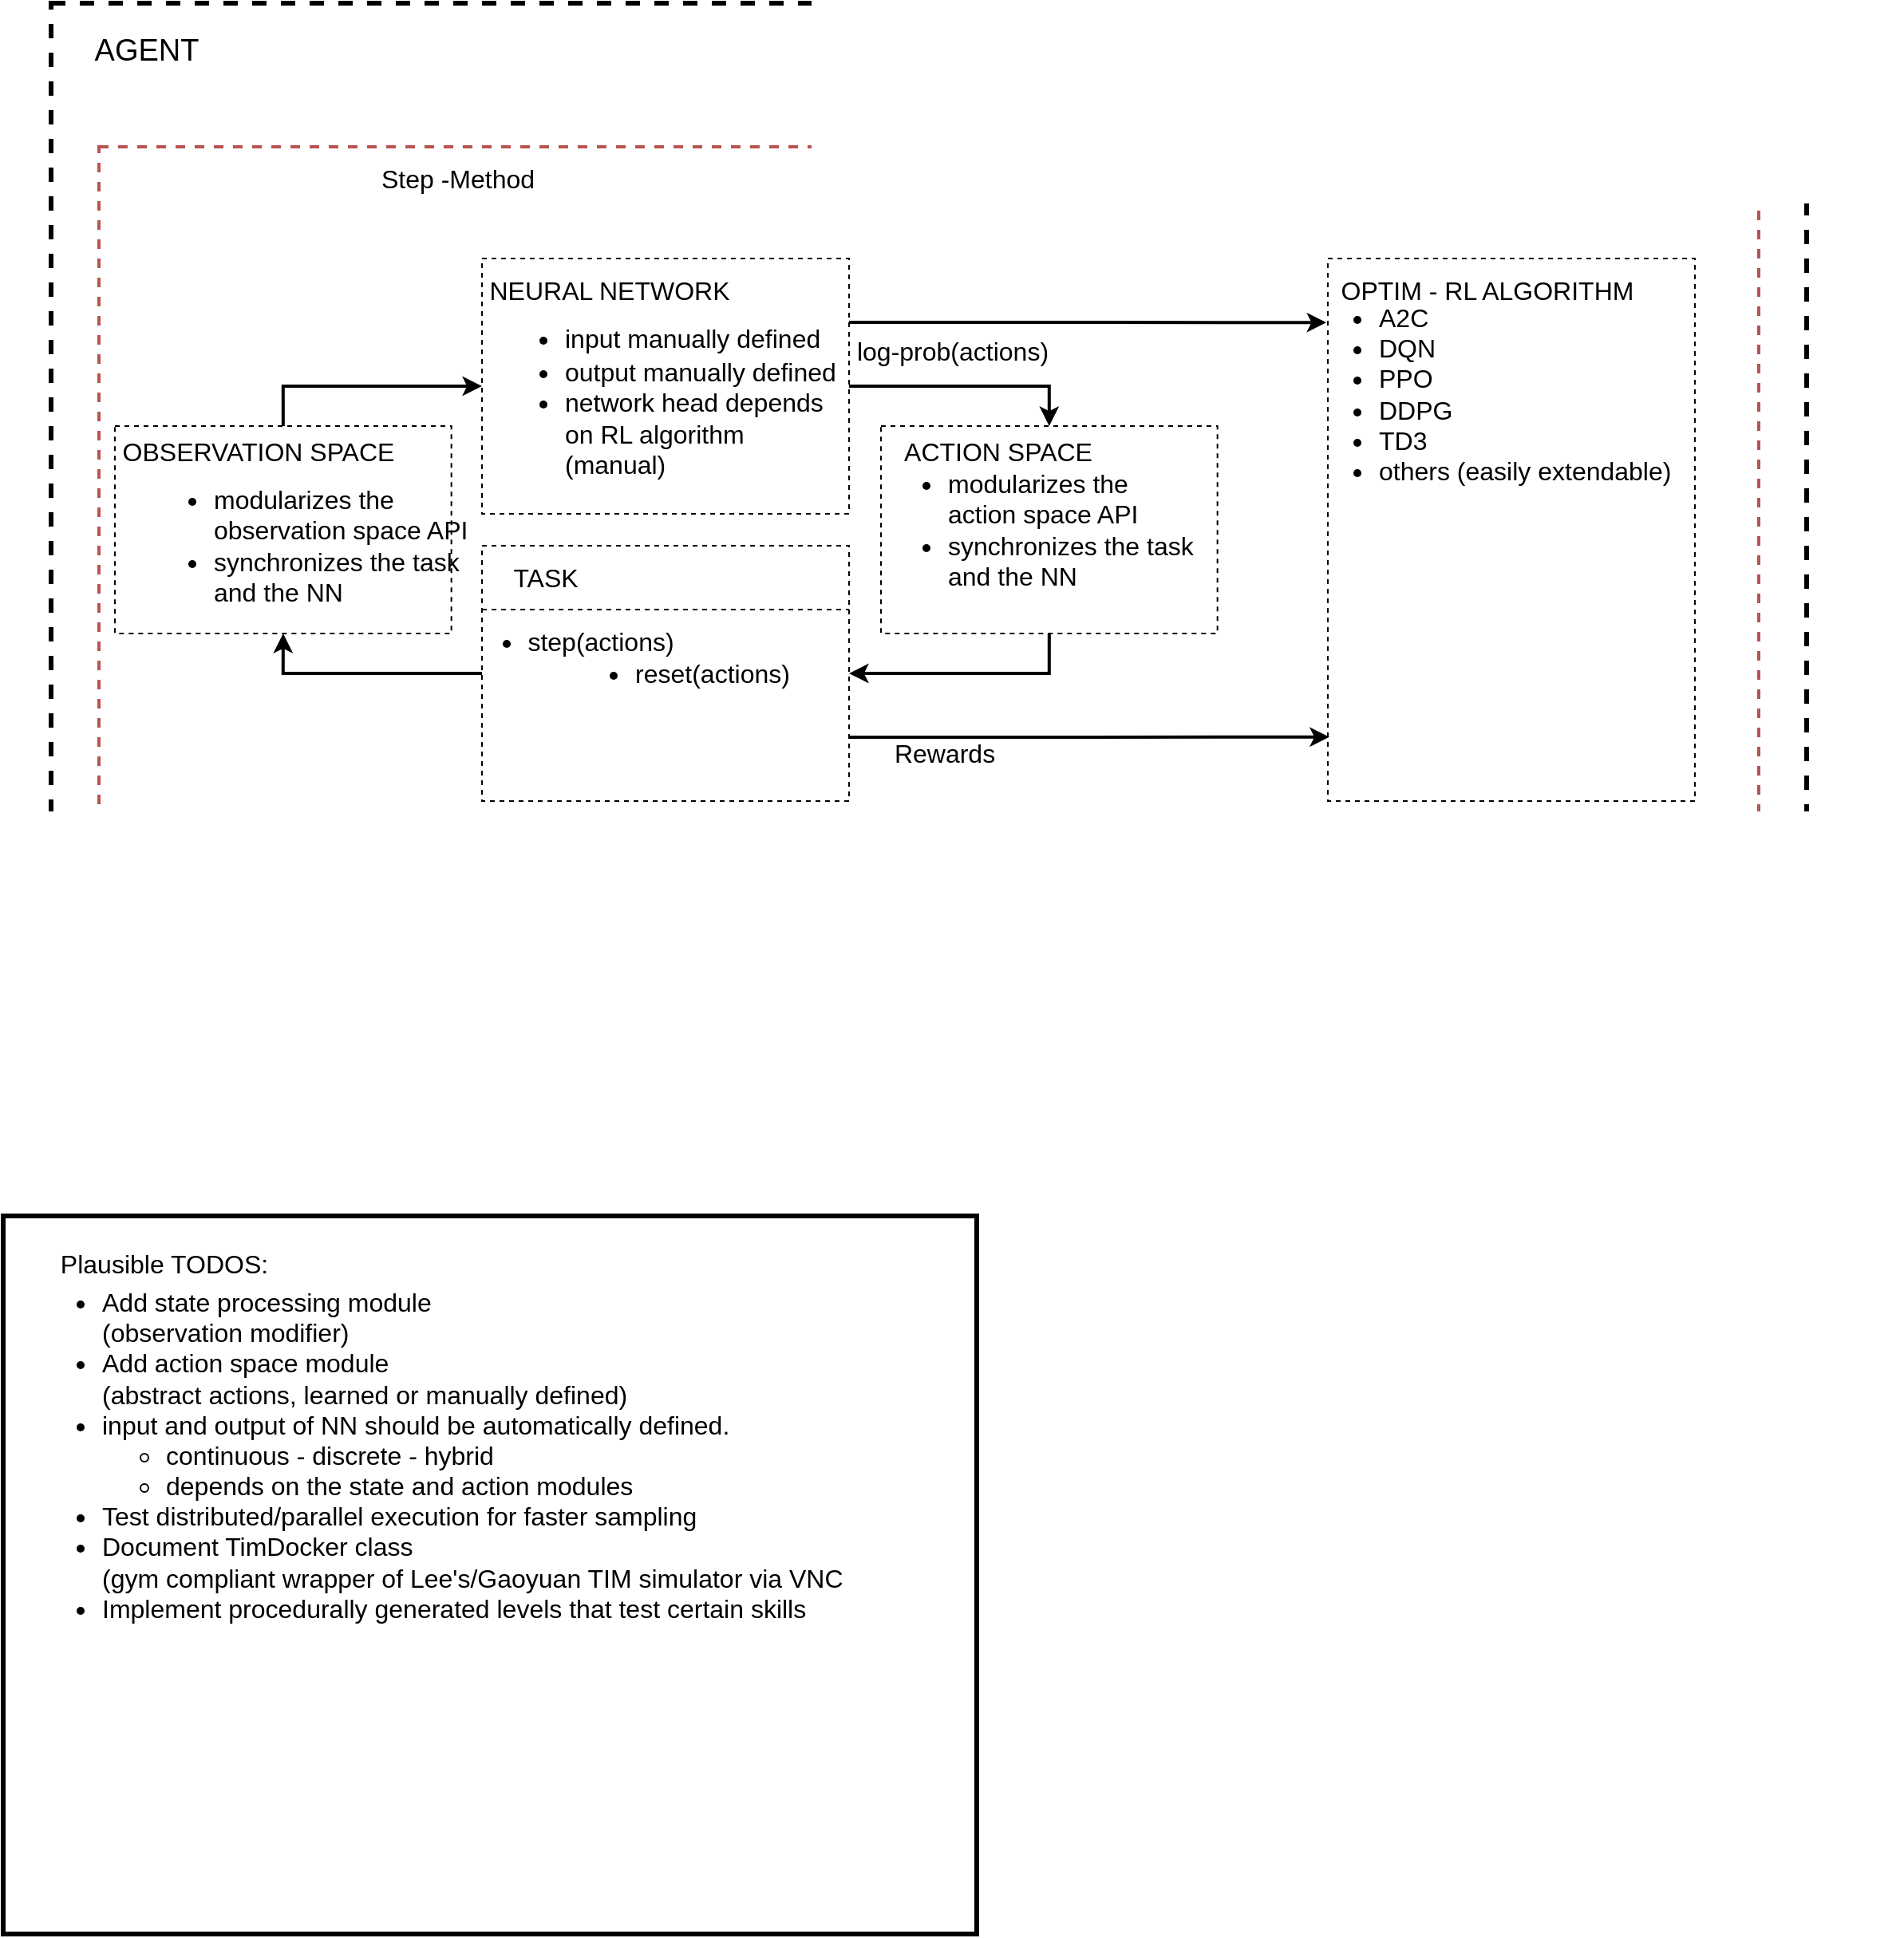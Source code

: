 <mxfile version="13.6.10" type="github">
  <diagram id="azBLTt9X_g9BV_F1x30R" name="Page-1">
    <mxGraphModel dx="2916" dy="771" grid="1" gridSize="10" guides="1" tooltips="1" connect="1" arrows="1" fold="1" page="1" pageScale="1" pageWidth="850" pageHeight="1100" math="0" shadow="0">
      <root>
        <mxCell id="0" />
        <mxCell id="1" parent="0" />
        <mxCell id="YtY6zPXFFSkN8KXmVOl3-5" value="" style="group" parent="1" vertex="1" connectable="0">
          <mxGeometry x="-350" y="210" width="1160" height="910" as="geometry" />
        </mxCell>
        <mxCell id="YtY6zPXFFSkN8KXmVOl3-1" value="" style="rounded=0;whiteSpace=wrap;html=1;dashed=1;fillColor=none;strokeWidth=3;" parent="YtY6zPXFFSkN8KXmVOl3-5" vertex="1">
          <mxGeometry width="1100" height="630" as="geometry" />
        </mxCell>
        <mxCell id="YtY6zPXFFSkN8KXmVOl3-11" value="" style="rounded=0;whiteSpace=wrap;html=1;dashed=1;strokeWidth=2;fontSize=16;strokeColor=#b85450;fillColor=none;" parent="YtY6zPXFFSkN8KXmVOl3-5" vertex="1">
          <mxGeometry x="30" y="90" width="1040" height="510" as="geometry" />
        </mxCell>
        <mxCell id="YtY6zPXFFSkN8KXmVOl3-2" value="AGENT" style="text;html=1;strokeColor=none;fillColor=none;align=center;verticalAlign=middle;whiteSpace=wrap;rounded=0;dashed=1;fontSize=19;" parent="YtY6zPXFFSkN8KXmVOl3-5" vertex="1">
          <mxGeometry x="40" y="20" width="40" height="20" as="geometry" />
        </mxCell>
        <mxCell id="YtY6zPXFFSkN8KXmVOl3-7" value="" style="group" parent="YtY6zPXFFSkN8KXmVOl3-5" vertex="1" connectable="0">
          <mxGeometry x="270" y="160" width="240" height="160" as="geometry" />
        </mxCell>
        <mxCell id="YtY6zPXFFSkN8KXmVOl3-8" value="" style="rounded=0;whiteSpace=wrap;html=1;dashed=1;fillColor=none;strokeWidth=1;" parent="YtY6zPXFFSkN8KXmVOl3-7" vertex="1">
          <mxGeometry width="230" height="160" as="geometry" />
        </mxCell>
        <mxCell id="YtY6zPXFFSkN8KXmVOl3-9" value="NEURAL NETWORK" style="text;html=1;strokeColor=none;fillColor=none;align=center;verticalAlign=middle;whiteSpace=wrap;rounded=0;dashed=1;fontSize=16;" parent="YtY6zPXFFSkN8KXmVOl3-7" vertex="1">
          <mxGeometry y="10" width="160" height="20" as="geometry" />
        </mxCell>
        <mxCell id="YtY6zPXFFSkN8KXmVOl3-12" value="Step -Method" style="text;html=1;strokeColor=none;fillColor=none;align=center;verticalAlign=middle;whiteSpace=wrap;rounded=0;dashed=1;fontSize=16;" parent="YtY6zPXFFSkN8KXmVOl3-5" vertex="1">
          <mxGeometry x="200" y="100" width="110" height="20" as="geometry" />
        </mxCell>
        <mxCell id="YtY6zPXFFSkN8KXmVOl3-6" value="" style="group" parent="YtY6zPXFFSkN8KXmVOl3-5" vertex="1" connectable="0">
          <mxGeometry x="270" y="340" width="230" height="160" as="geometry" />
        </mxCell>
        <mxCell id="YtY6zPXFFSkN8KXmVOl3-3" value="" style="rounded=0;whiteSpace=wrap;html=1;dashed=1;fillColor=none;strokeWidth=1;" parent="YtY6zPXFFSkN8KXmVOl3-6" vertex="1">
          <mxGeometry width="230" height="160" as="geometry" />
        </mxCell>
        <mxCell id="YtY6zPXFFSkN8KXmVOl3-4" value="TASK" style="text;html=1;strokeColor=none;fillColor=none;align=center;verticalAlign=middle;whiteSpace=wrap;rounded=0;dashed=1;fontSize=16;" parent="YtY6zPXFFSkN8KXmVOl3-6" vertex="1">
          <mxGeometry x="20" y="10" width="40" height="20" as="geometry" />
        </mxCell>
        <mxCell id="YtY6zPXFFSkN8KXmVOl3-33" value="" style="endArrow=none;dashed=1;html=1;strokeWidth=1;fontSize=16;exitX=0;exitY=0.25;exitDx=0;exitDy=0;entryX=1;entryY=0.25;entryDx=0;entryDy=0;" parent="YtY6zPXFFSkN8KXmVOl3-6" source="YtY6zPXFFSkN8KXmVOl3-3" target="YtY6zPXFFSkN8KXmVOl3-3" edge="1">
          <mxGeometry width="50" height="50" relative="1" as="geometry">
            <mxPoint x="50" y="60" as="sourcePoint" />
            <mxPoint x="100" y="10" as="targetPoint" />
          </mxGeometry>
        </mxCell>
        <mxCell id="YtY6zPXFFSkN8KXmVOl3-34" value="&lt;ul&gt;&lt;li&gt;step(actions)&lt;/li&gt;&lt;/ul&gt;" style="text;html=1;strokeColor=none;fillColor=none;align=center;verticalAlign=middle;whiteSpace=wrap;rounded=0;dashed=1;fontSize=16;" parent="YtY6zPXFFSkN8KXmVOl3-6" vertex="1">
          <mxGeometry x="-20" y="50" width="149" height="20" as="geometry" />
        </mxCell>
        <mxCell id="YtY6zPXFFSkN8KXmVOl3-36" value="&lt;ul&gt;&lt;li&gt;reset(actions)&lt;/li&gt;&lt;/ul&gt;" style="text;html=1;strokeColor=none;fillColor=none;align=center;verticalAlign=middle;whiteSpace=wrap;rounded=0;dashed=1;fontSize=16;" parent="YtY6zPXFFSkN8KXmVOl3-6" vertex="1">
          <mxGeometry x="50" y="70" width="149" height="20" as="geometry" />
        </mxCell>
        <mxCell id="YtY6zPXFFSkN8KXmVOl3-27" style="edgeStyle=orthogonalEdgeStyle;rounded=0;orthogonalLoop=1;jettySize=auto;html=1;exitX=1;exitY=0.75;exitDx=0;exitDy=0;entryX=0.004;entryY=0.882;entryDx=0;entryDy=0;entryPerimeter=0;strokeWidth=2;fontSize=16;" parent="YtY6zPXFFSkN8KXmVOl3-5" source="YtY6zPXFFSkN8KXmVOl3-3" target="YtY6zPXFFSkN8KXmVOl3-25" edge="1">
          <mxGeometry relative="1" as="geometry" />
        </mxCell>
        <mxCell id="YtY6zPXFFSkN8KXmVOl3-28" style="edgeStyle=orthogonalEdgeStyle;rounded=0;orthogonalLoop=1;jettySize=auto;html=1;exitX=1;exitY=0.25;exitDx=0;exitDy=0;entryX=-0.004;entryY=0.118;entryDx=0;entryDy=0;entryPerimeter=0;strokeWidth=2;fontSize=16;" parent="YtY6zPXFFSkN8KXmVOl3-5" source="YtY6zPXFFSkN8KXmVOl3-8" target="YtY6zPXFFSkN8KXmVOl3-25" edge="1">
          <mxGeometry relative="1" as="geometry" />
        </mxCell>
        <mxCell id="YtY6zPXFFSkN8KXmVOl3-29" value="Rewards" style="text;html=1;strokeColor=none;fillColor=none;align=center;verticalAlign=middle;whiteSpace=wrap;rounded=0;dashed=1;fontSize=16;" parent="YtY6zPXFFSkN8KXmVOl3-5" vertex="1">
          <mxGeometry x="540" y="460" width="40" height="20" as="geometry" />
        </mxCell>
        <mxCell id="YtY6zPXFFSkN8KXmVOl3-31" value="log-prob(actions)" style="text;html=1;strokeColor=none;fillColor=none;align=center;verticalAlign=middle;whiteSpace=wrap;rounded=0;dashed=1;fontSize=16;" parent="YtY6zPXFFSkN8KXmVOl3-5" vertex="1">
          <mxGeometry x="495" y="208" width="140" height="20" as="geometry" />
        </mxCell>
        <mxCell id="YtY6zPXFFSkN8KXmVOl3-24" value="" style="group" parent="YtY6zPXFFSkN8KXmVOl3-5" vertex="1" connectable="0">
          <mxGeometry x="800" y="160" width="240" height="340" as="geometry" />
        </mxCell>
        <mxCell id="YtY6zPXFFSkN8KXmVOl3-25" value="" style="rounded=0;whiteSpace=wrap;html=1;dashed=1;fillColor=none;strokeWidth=1;" parent="YtY6zPXFFSkN8KXmVOl3-24" vertex="1">
          <mxGeometry width="230" height="340" as="geometry" />
        </mxCell>
        <mxCell id="YtY6zPXFFSkN8KXmVOl3-26" value="OPTIM - RL ALGORITHM" style="text;html=1;strokeColor=none;fillColor=none;align=center;verticalAlign=middle;whiteSpace=wrap;rounded=0;dashed=1;fontSize=16;" parent="YtY6zPXFFSkN8KXmVOl3-24" vertex="1">
          <mxGeometry y="10" width="200" height="20" as="geometry" />
        </mxCell>
        <mxCell id="YtY6zPXFFSkN8KXmVOl3-37" value="&lt;ul&gt;&lt;li&gt;A2C&lt;br&gt;&lt;/li&gt;&lt;li&gt;DQN&lt;/li&gt;&lt;li&gt;PPO&lt;/li&gt;&lt;li&gt;DDPG&lt;/li&gt;&lt;li&gt;TD3&lt;/li&gt;&lt;li&gt;others (easily extendable)&lt;/li&gt;&lt;/ul&gt;" style="text;html=1;strokeColor=none;fillColor=none;align=left;verticalAlign=middle;whiteSpace=wrap;rounded=0;dashed=1;fontSize=16;" parent="YtY6zPXFFSkN8KXmVOl3-24" vertex="1">
          <mxGeometry x="-10" y="40" width="230" height="90" as="geometry" />
        </mxCell>
        <mxCell id="ZuEG2Wix0FtwSibVSC9c-11" style="edgeStyle=orthogonalEdgeStyle;rounded=0;orthogonalLoop=1;jettySize=auto;html=1;exitX=1;exitY=0.5;exitDx=0;exitDy=0;entryX=0.5;entryY=0;entryDx=0;entryDy=0;strokeWidth=2;" edge="1" parent="YtY6zPXFFSkN8KXmVOl3-5" source="YtY6zPXFFSkN8KXmVOl3-8" target="ZuEG2Wix0FtwSibVSC9c-4">
          <mxGeometry relative="1" as="geometry" />
        </mxCell>
        <mxCell id="ZuEG2Wix0FtwSibVSC9c-12" style="edgeStyle=orthogonalEdgeStyle;rounded=0;orthogonalLoop=1;jettySize=auto;html=1;exitX=0.5;exitY=1;exitDx=0;exitDy=0;entryX=1;entryY=0.5;entryDx=0;entryDy=0;strokeWidth=2;" edge="1" parent="YtY6zPXFFSkN8KXmVOl3-5" source="ZuEG2Wix0FtwSibVSC9c-4" target="YtY6zPXFFSkN8KXmVOl3-3">
          <mxGeometry relative="1" as="geometry" />
        </mxCell>
        <mxCell id="ZuEG2Wix0FtwSibVSC9c-13" value="" style="group" vertex="1" connectable="0" parent="YtY6zPXFFSkN8KXmVOl3-5">
          <mxGeometry x="40" y="265" width="220" height="130" as="geometry" />
        </mxCell>
        <mxCell id="ZuEG2Wix0FtwSibVSC9c-14" value="" style="rounded=0;whiteSpace=wrap;html=1;dashed=1;fillColor=none;strokeWidth=1;" vertex="1" parent="ZuEG2Wix0FtwSibVSC9c-13">
          <mxGeometry width="210.833" height="130" as="geometry" />
        </mxCell>
        <mxCell id="ZuEG2Wix0FtwSibVSC9c-15" value="OBSERVATION SPACE" style="text;html=1;strokeColor=none;fillColor=none;align=center;verticalAlign=middle;whiteSpace=wrap;rounded=0;dashed=1;fontSize=16;" vertex="1" parent="ZuEG2Wix0FtwSibVSC9c-13">
          <mxGeometry y="8.13" width="180" height="16.25" as="geometry" />
        </mxCell>
        <mxCell id="ZuEG2Wix0FtwSibVSC9c-16" value="&lt;div&gt;&lt;br&gt;&lt;/div&gt;" style="text;html=1;strokeColor=none;fillColor=none;align=left;verticalAlign=middle;whiteSpace=wrap;rounded=0;dashed=1;fontSize=16;" vertex="1" parent="ZuEG2Wix0FtwSibVSC9c-13">
          <mxGeometry x="-9.167" y="73.125" width="201.667" height="16.25" as="geometry" />
        </mxCell>
        <mxCell id="ZuEG2Wix0FtwSibVSC9c-20" style="edgeStyle=orthogonalEdgeStyle;rounded=0;orthogonalLoop=1;jettySize=auto;html=1;exitX=0;exitY=0.5;exitDx=0;exitDy=0;entryX=0.5;entryY=1;entryDx=0;entryDy=0;strokeWidth=2;" edge="1" parent="YtY6zPXFFSkN8KXmVOl3-5" source="YtY6zPXFFSkN8KXmVOl3-3" target="ZuEG2Wix0FtwSibVSC9c-14">
          <mxGeometry relative="1" as="geometry" />
        </mxCell>
        <mxCell id="ZuEG2Wix0FtwSibVSC9c-24" style="edgeStyle=orthogonalEdgeStyle;rounded=0;orthogonalLoop=1;jettySize=auto;html=1;exitX=0.5;exitY=0;exitDx=0;exitDy=0;entryX=0;entryY=0.5;entryDx=0;entryDy=0;strokeWidth=2;" edge="1" parent="YtY6zPXFFSkN8KXmVOl3-5" source="ZuEG2Wix0FtwSibVSC9c-14" target="YtY6zPXFFSkN8KXmVOl3-8">
          <mxGeometry relative="1" as="geometry" />
        </mxCell>
        <mxCell id="ZuEG2Wix0FtwSibVSC9c-3" value="" style="group" vertex="1" connectable="0" parent="YtY6zPXFFSkN8KXmVOl3-5">
          <mxGeometry x="520" y="265" width="220" height="130" as="geometry" />
        </mxCell>
        <mxCell id="ZuEG2Wix0FtwSibVSC9c-4" value="" style="rounded=0;whiteSpace=wrap;html=1;dashed=1;fillColor=none;strokeWidth=1;" vertex="1" parent="ZuEG2Wix0FtwSibVSC9c-3">
          <mxGeometry width="210.833" height="130" as="geometry" />
        </mxCell>
        <mxCell id="ZuEG2Wix0FtwSibVSC9c-5" value="ACTION SPACE" style="text;html=1;strokeColor=none;fillColor=none;align=center;verticalAlign=middle;whiteSpace=wrap;rounded=0;dashed=1;fontSize=16;" vertex="1" parent="ZuEG2Wix0FtwSibVSC9c-3">
          <mxGeometry y="8.125" width="146.667" height="16.25" as="geometry" />
        </mxCell>
        <mxCell id="ZuEG2Wix0FtwSibVSC9c-7" value="&lt;div&gt;&lt;br&gt;&lt;/div&gt;" style="text;html=1;strokeColor=none;fillColor=none;align=left;verticalAlign=middle;whiteSpace=wrap;rounded=0;dashed=1;fontSize=16;" vertex="1" parent="ZuEG2Wix0FtwSibVSC9c-3">
          <mxGeometry x="-9.167" y="73.125" width="201.667" height="16.25" as="geometry" />
        </mxCell>
        <mxCell id="ZuEG2Wix0FtwSibVSC9c-8" value="&lt;ul&gt;&lt;li&gt;modularizes the action space API&lt;/li&gt;&lt;li&gt;synchronizes the task and the NN&lt;/li&gt;&lt;/ul&gt;" style="text;html=1;strokeColor=none;fillColor=none;align=left;verticalAlign=middle;whiteSpace=wrap;rounded=0;dashed=1;fontSize=16;" vertex="1" parent="ZuEG2Wix0FtwSibVSC9c-3">
          <mxGeometry y="56.875" width="201.667" height="16.25" as="geometry" />
        </mxCell>
        <mxCell id="ZuEG2Wix0FtwSibVSC9c-1" value="" style="group" vertex="1" connectable="0" parent="1">
          <mxGeometry x="-380" y="970" width="610" height="450" as="geometry" />
        </mxCell>
        <mxCell id="YtY6zPXFFSkN8KXmVOl3-41" value="" style="rounded=0;whiteSpace=wrap;html=1;strokeWidth=3;fillColor=none;fontSize=16;align=left;" parent="ZuEG2Wix0FtwSibVSC9c-1" vertex="1">
          <mxGeometry width="610" height="450" as="geometry" />
        </mxCell>
        <mxCell id="YtY6zPXFFSkN8KXmVOl3-43" value="&lt;ul&gt;&lt;li&gt;&lt;span&gt;Add state processing module &lt;br&gt;(observation modifier)&lt;br&gt;&lt;/span&gt;&lt;/li&gt;&lt;li&gt;&lt;span&gt;Add action space module&lt;br&gt;(abstract actions, learned or manually defined)&lt;/span&gt;&lt;/li&gt;&lt;li&gt;&lt;span&gt;input and output of NN should be automatically defined.&lt;/span&gt;&lt;/li&gt;&lt;ul&gt;&lt;li&gt;continuous - discrete - hybrid&lt;/li&gt;&lt;li&gt;depends on the state and action modules&lt;/li&gt;&lt;/ul&gt;&lt;li&gt;Test distributed/parallel execution for faster sampling&lt;/li&gt;&lt;li&gt;Document TimDocker class &lt;br&gt;(gym compliant wrapper of Lee&#39;s/Gaoyuan TIM simulator via VNC&lt;/li&gt;&lt;li&gt;Implement procedurally generated levels that test certain skills&lt;/li&gt;&lt;/ul&gt;" style="text;html=1;strokeColor=none;fillColor=none;align=left;verticalAlign=middle;whiteSpace=wrap;rounded=0;fontSize=16;" parent="ZuEG2Wix0FtwSibVSC9c-1" vertex="1">
          <mxGeometry x="20" y="140" width="530" height="20" as="geometry" />
        </mxCell>
        <mxCell id="YtY6zPXFFSkN8KXmVOl3-42" value="Plausible TODOS:" style="text;html=1;strokeColor=none;fillColor=none;align=center;verticalAlign=middle;whiteSpace=wrap;rounded=0;fontSize=16;" parent="ZuEG2Wix0FtwSibVSC9c-1" vertex="1">
          <mxGeometry x="31" y="20" width="140" height="20" as="geometry" />
        </mxCell>
        <mxCell id="ZuEG2Wix0FtwSibVSC9c-22" value="&lt;ul&gt;&lt;li&gt;modularizes the observation space API&lt;/li&gt;&lt;li&gt;synchronizes the task and the NN&lt;/li&gt;&lt;/ul&gt;" style="text;html=1;strokeColor=none;fillColor=none;align=left;verticalAlign=middle;whiteSpace=wrap;rounded=0;dashed=1;fontSize=16;" vertex="1" parent="1">
          <mxGeometry x="-290" y="541.995" width="201.667" height="16.25" as="geometry" />
        </mxCell>
        <mxCell id="ZuEG2Wix0FtwSibVSC9c-25" value="&lt;ul&gt;&lt;li&gt;input manually defined&lt;/li&gt;&lt;/ul&gt;" style="text;html=1;strokeColor=none;fillColor=none;align=left;verticalAlign=middle;whiteSpace=wrap;rounded=0;dashed=1;fontSize=16;" vertex="1" parent="1">
          <mxGeometry x="-70" y="410" width="220" height="20" as="geometry" />
        </mxCell>
        <mxCell id="ZuEG2Wix0FtwSibVSC9c-26" value="&lt;ul&gt;&lt;li&gt;output manually defined&lt;/li&gt;&lt;li&gt;network head depends on RL algorithm (manual)&lt;/li&gt;&lt;/ul&gt;" style="text;html=1;strokeColor=none;fillColor=none;align=left;verticalAlign=middle;whiteSpace=wrap;rounded=0;dashed=1;fontSize=16;" vertex="1" parent="1">
          <mxGeometry x="-70" y="460" width="220" height="20" as="geometry" />
        </mxCell>
      </root>
    </mxGraphModel>
  </diagram>
</mxfile>
